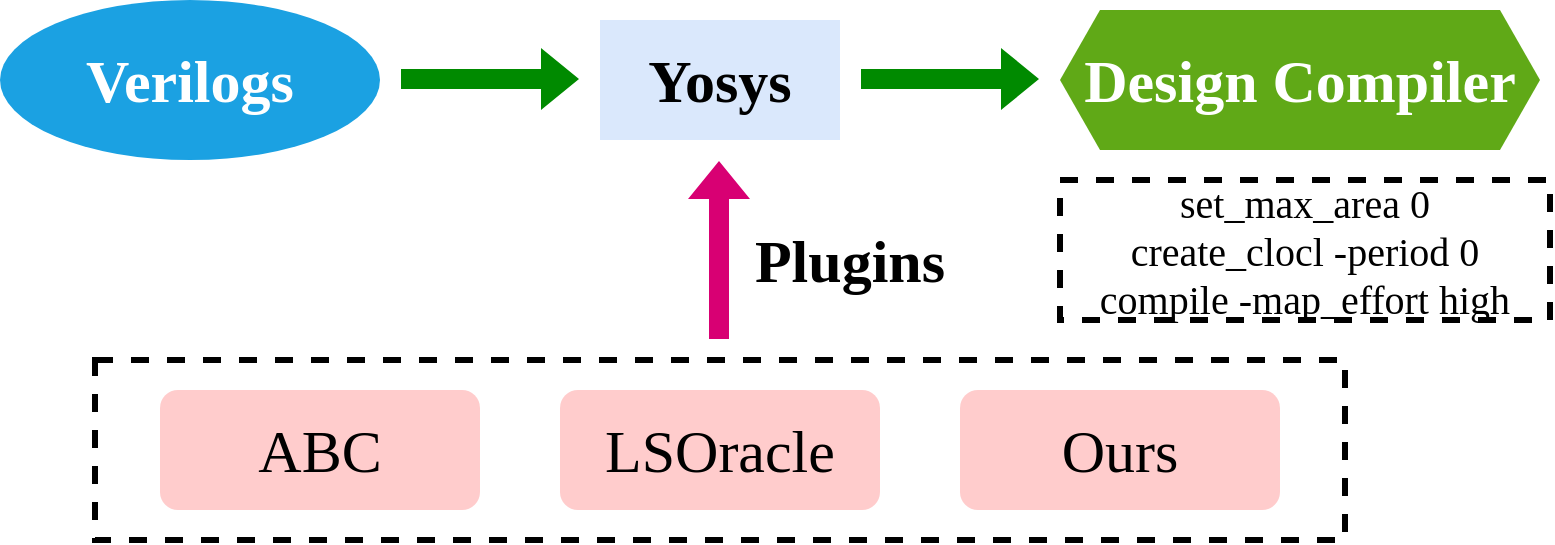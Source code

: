 <mxfile version="23.1.1" type="github">
  <diagram name="第 1 页" id="HAvIKgZ25yOHQbioZGKh">
    <mxGraphModel dx="1979" dy="1145" grid="1" gridSize="10" guides="1" tooltips="1" connect="1" arrows="1" fold="1" page="1" pageScale="1" pageWidth="1200" pageHeight="500" math="0" shadow="0">
      <root>
        <mxCell id="0" />
        <mxCell id="1" parent="0" />
        <mxCell id="fzru5klA7RKhJBc94vuA-1" value="&lt;font size=&quot;1&quot; style=&quot;&quot; face=&quot;Times New Roman&quot;&gt;&lt;b style=&quot;font-size: 30px;&quot;&gt;Verilogs&lt;/b&gt;&lt;/font&gt;" style="ellipse;whiteSpace=wrap;html=1;fillColor=#1ba1e2;strokeColor=none;fontColor=#ffffff;" vertex="1" parent="1">
          <mxGeometry x="50" y="100" width="190" height="80" as="geometry" />
        </mxCell>
        <mxCell id="fzru5klA7RKhJBc94vuA-2" value="" style="shape=flexArrow;endArrow=classic;html=1;rounded=0;fillColor=#008a00;strokeColor=none;" edge="1" parent="1">
          <mxGeometry width="50" height="50" relative="1" as="geometry">
            <mxPoint x="250" y="139.5" as="sourcePoint" />
            <mxPoint x="340" y="139.5" as="targetPoint" />
          </mxGeometry>
        </mxCell>
        <mxCell id="fzru5klA7RKhJBc94vuA-3" value="" style="shape=flexArrow;endArrow=classic;html=1;rounded=0;fillColor=#008a00;strokeColor=none;" edge="1" parent="1">
          <mxGeometry width="50" height="50" relative="1" as="geometry">
            <mxPoint x="480" y="139.5" as="sourcePoint" />
            <mxPoint x="570" y="139.5" as="targetPoint" />
          </mxGeometry>
        </mxCell>
        <mxCell id="fzru5klA7RKhJBc94vuA-5" value="&lt;font size=&quot;1&quot; face=&quot;Times New Roman&quot;&gt;&lt;b style=&quot;font-size: 30px;&quot;&gt;Yosys&lt;/b&gt;&lt;/font&gt;" style="rounded=0;whiteSpace=wrap;html=1;fillColor=#dae8fc;strokeColor=none;" vertex="1" parent="1">
          <mxGeometry x="350" y="110" width="120" height="60" as="geometry" />
        </mxCell>
        <mxCell id="fzru5klA7RKhJBc94vuA-6" value="&lt;font size=&quot;1&quot; face=&quot;Times New Roman&quot;&gt;&lt;b style=&quot;font-size: 30px;&quot;&gt;Design Compiler&lt;/b&gt;&lt;/font&gt;" style="shape=hexagon;perimeter=hexagonPerimeter2;whiteSpace=wrap;html=1;fixedSize=1;strokeColor=none;fillColor=#60a917;fontColor=#ffffff;" vertex="1" parent="1">
          <mxGeometry x="580" y="105" width="240" height="70" as="geometry" />
        </mxCell>
        <mxCell id="fzru5klA7RKhJBc94vuA-11" value="" style="rounded=0;whiteSpace=wrap;html=1;dashed=1;perimeterSpacing=3;strokeWidth=3;" vertex="1" parent="1">
          <mxGeometry x="97.5" y="280" width="625" height="90" as="geometry" />
        </mxCell>
        <mxCell id="fzru5klA7RKhJBc94vuA-8" value="&lt;font style=&quot;font-size: 30px;&quot; face=&quot;Times New Roman&quot;&gt;ABC&lt;/font&gt;" style="rounded=1;whiteSpace=wrap;html=1;fillColor=#ffcccc;strokeColor=none;" vertex="1" parent="1">
          <mxGeometry x="130" y="295" width="160" height="60" as="geometry" />
        </mxCell>
        <mxCell id="fzru5klA7RKhJBc94vuA-9" value="&lt;font style=&quot;font-size: 30px;&quot; face=&quot;Times New Roman&quot;&gt;LSOracle&lt;/font&gt;" style="rounded=1;whiteSpace=wrap;html=1;fillColor=#ffcccc;strokeColor=none;" vertex="1" parent="1">
          <mxGeometry x="330" y="295" width="160" height="60" as="geometry" />
        </mxCell>
        <mxCell id="fzru5klA7RKhJBc94vuA-10" value="&lt;font style=&quot;font-size: 30px;&quot; face=&quot;Times New Roman&quot;&gt;Ours&lt;/font&gt;" style="rounded=1;whiteSpace=wrap;html=1;fillColor=#ffcccc;strokeColor=none;" vertex="1" parent="1">
          <mxGeometry x="530" y="295" width="160" height="60" as="geometry" />
        </mxCell>
        <mxCell id="fzru5klA7RKhJBc94vuA-12" value="&lt;font style=&quot;font-size: 20px;&quot; face=&quot;Times New Roman&quot;&gt;set_max_area 0&lt;br&gt;create_clocl -period 0&lt;br&gt;compile -map_effort high&lt;/font&gt;" style="rounded=0;whiteSpace=wrap;html=1;dashed=1;perimeterSpacing=3;strokeWidth=3;" vertex="1" parent="1">
          <mxGeometry x="580" y="190" width="245" height="70" as="geometry" />
        </mxCell>
        <mxCell id="fzru5klA7RKhJBc94vuA-13" value="" style="shape=flexArrow;endArrow=classic;html=1;rounded=0;fillColor=#d80073;strokeColor=none;" edge="1" parent="1">
          <mxGeometry width="50" height="50" relative="1" as="geometry">
            <mxPoint x="409.5" y="270" as="sourcePoint" />
            <mxPoint x="409.5" y="180" as="targetPoint" />
          </mxGeometry>
        </mxCell>
        <mxCell id="fzru5klA7RKhJBc94vuA-14" value="&lt;font style=&quot;font-size: 30px;&quot; face=&quot;Times New Roman&quot;&gt;&lt;b&gt;Plugins&lt;/b&gt;&lt;/font&gt;" style="text;html=1;strokeColor=none;fillColor=none;align=center;verticalAlign=middle;whiteSpace=wrap;rounded=0;" vertex="1" parent="1">
          <mxGeometry x="420" y="210" width="110" height="40" as="geometry" />
        </mxCell>
      </root>
    </mxGraphModel>
  </diagram>
</mxfile>
